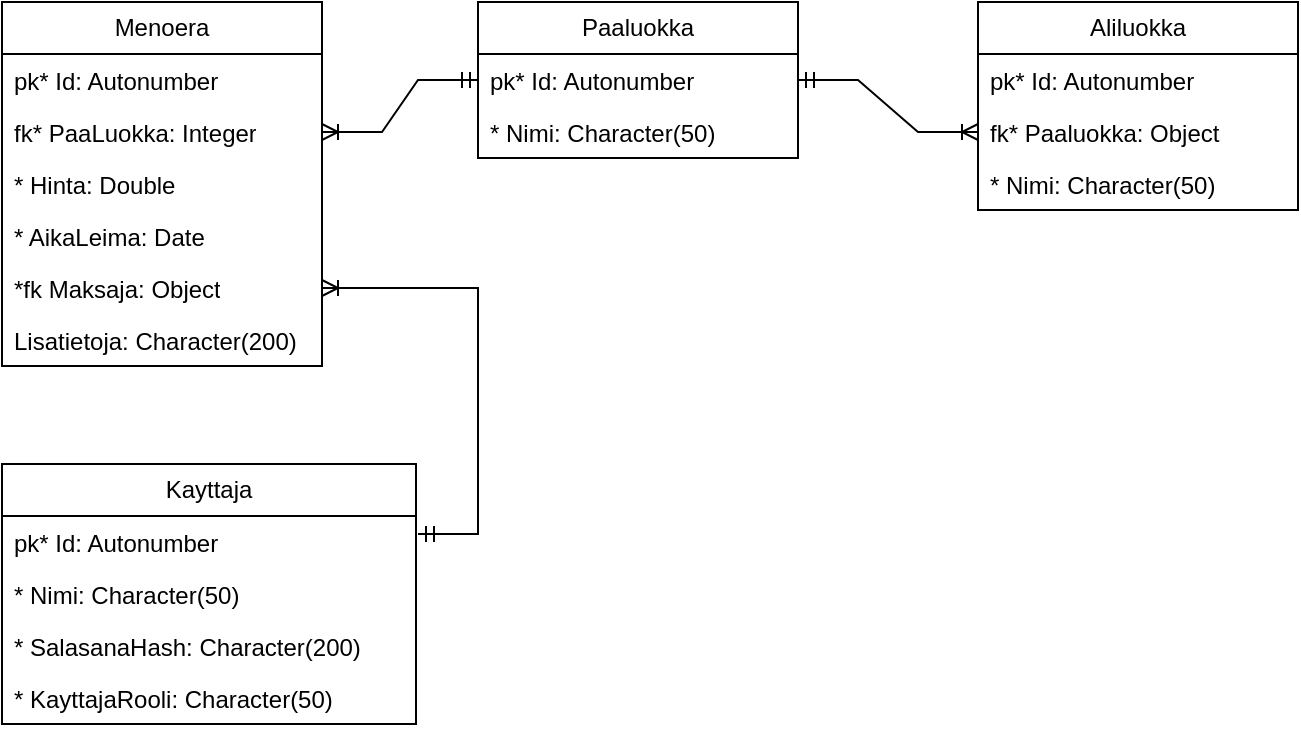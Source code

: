 <mxfile version="24.0.7" type="device">
  <diagram name="Sivu-1" id="SnF7wXO2Wwidb76t9cBj">
    <mxGraphModel dx="1004" dy="1096" grid="0" gridSize="10" guides="1" tooltips="1" connect="1" arrows="1" fold="1" page="1" pageScale="1" pageWidth="827" pageHeight="1169" math="0" shadow="0">
      <root>
        <mxCell id="0" />
        <mxCell id="1" parent="0" />
        <mxCell id="2UO2yhh1HWkCYtJA97Vi-1" value="Menoera" style="swimlane;fontStyle=0;childLayout=stackLayout;horizontal=1;startSize=26;fillColor=none;horizontalStack=0;resizeParent=1;resizeParentMax=0;resizeLast=0;collapsible=1;marginBottom=0;whiteSpace=wrap;html=1;" parent="1" vertex="1">
          <mxGeometry x="93" y="280" width="160" height="182" as="geometry" />
        </mxCell>
        <mxCell id="2UO2yhh1HWkCYtJA97Vi-2" value="pk* Id: Autonumber" style="text;strokeColor=none;fillColor=none;align=left;verticalAlign=top;spacingLeft=4;spacingRight=4;overflow=hidden;rotatable=0;points=[[0,0.5],[1,0.5]];portConstraint=eastwest;whiteSpace=wrap;html=1;" parent="2UO2yhh1HWkCYtJA97Vi-1" vertex="1">
          <mxGeometry y="26" width="160" height="26" as="geometry" />
        </mxCell>
        <mxCell id="2UO2yhh1HWkCYtJA97Vi-3" value="fk* PaaLuokka: Integer" style="text;strokeColor=none;fillColor=none;align=left;verticalAlign=top;spacingLeft=4;spacingRight=4;overflow=hidden;rotatable=0;points=[[0,0.5],[1,0.5]];portConstraint=eastwest;whiteSpace=wrap;html=1;" parent="2UO2yhh1HWkCYtJA97Vi-1" vertex="1">
          <mxGeometry y="52" width="160" height="26" as="geometry" />
        </mxCell>
        <mxCell id="2UO2yhh1HWkCYtJA97Vi-5" value="* Hinta: Double" style="text;strokeColor=none;fillColor=none;align=left;verticalAlign=top;spacingLeft=4;spacingRight=4;overflow=hidden;rotatable=0;points=[[0,0.5],[1,0.5]];portConstraint=eastwest;whiteSpace=wrap;html=1;" parent="2UO2yhh1HWkCYtJA97Vi-1" vertex="1">
          <mxGeometry y="78" width="160" height="26" as="geometry" />
        </mxCell>
        <mxCell id="2UO2yhh1HWkCYtJA97Vi-6" value="* AikaLeima: Date" style="text;strokeColor=none;fillColor=none;align=left;verticalAlign=top;spacingLeft=4;spacingRight=4;overflow=hidden;rotatable=0;points=[[0,0.5],[1,0.5]];portConstraint=eastwest;whiteSpace=wrap;html=1;" parent="2UO2yhh1HWkCYtJA97Vi-1" vertex="1">
          <mxGeometry y="104" width="160" height="26" as="geometry" />
        </mxCell>
        <mxCell id="_C91YiPK7sokWe4WlOwy-1" value="*fk Maksaja: Object" style="text;strokeColor=none;fillColor=none;align=left;verticalAlign=top;spacingLeft=4;spacingRight=4;overflow=hidden;rotatable=0;points=[[0,0.5],[1,0.5]];portConstraint=eastwest;whiteSpace=wrap;html=1;" vertex="1" parent="2UO2yhh1HWkCYtJA97Vi-1">
          <mxGeometry y="130" width="160" height="26" as="geometry" />
        </mxCell>
        <mxCell id="2UO2yhh1HWkCYtJA97Vi-7" value="Lisatietoja: Character(200)" style="text;strokeColor=none;fillColor=none;align=left;verticalAlign=top;spacingLeft=4;spacingRight=4;overflow=hidden;rotatable=0;points=[[0,0.5],[1,0.5]];portConstraint=eastwest;whiteSpace=wrap;html=1;" parent="2UO2yhh1HWkCYtJA97Vi-1" vertex="1">
          <mxGeometry y="156" width="160" height="26" as="geometry" />
        </mxCell>
        <mxCell id="2UO2yhh1HWkCYtJA97Vi-9" value="Paaluokka" style="swimlane;fontStyle=0;childLayout=stackLayout;horizontal=1;startSize=26;fillColor=none;horizontalStack=0;resizeParent=1;resizeParentMax=0;resizeLast=0;collapsible=1;marginBottom=0;whiteSpace=wrap;html=1;" parent="1" vertex="1">
          <mxGeometry x="331" y="280" width="160" height="78" as="geometry" />
        </mxCell>
        <mxCell id="2UO2yhh1HWkCYtJA97Vi-10" value="pk* Id: Autonumber" style="text;strokeColor=none;fillColor=none;align=left;verticalAlign=top;spacingLeft=4;spacingRight=4;overflow=hidden;rotatable=0;points=[[0,0.5],[1,0.5]];portConstraint=eastwest;whiteSpace=wrap;html=1;" parent="2UO2yhh1HWkCYtJA97Vi-9" vertex="1">
          <mxGeometry y="26" width="160" height="26" as="geometry" />
        </mxCell>
        <mxCell id="2UO2yhh1HWkCYtJA97Vi-11" value="* Nimi: Character(50)" style="text;strokeColor=none;fillColor=none;align=left;verticalAlign=top;spacingLeft=4;spacingRight=4;overflow=hidden;rotatable=0;points=[[0,0.5],[1,0.5]];portConstraint=eastwest;whiteSpace=wrap;html=1;" parent="2UO2yhh1HWkCYtJA97Vi-9" vertex="1">
          <mxGeometry y="52" width="160" height="26" as="geometry" />
        </mxCell>
        <mxCell id="2UO2yhh1HWkCYtJA97Vi-13" value="Aliluokka" style="swimlane;fontStyle=0;childLayout=stackLayout;horizontal=1;startSize=26;fillColor=none;horizontalStack=0;resizeParent=1;resizeParentMax=0;resizeLast=0;collapsible=1;marginBottom=0;whiteSpace=wrap;html=1;" parent="1" vertex="1">
          <mxGeometry x="581" y="280" width="160" height="104" as="geometry" />
        </mxCell>
        <mxCell id="2UO2yhh1HWkCYtJA97Vi-14" value="pk* Id: Autonumber" style="text;strokeColor=none;fillColor=none;align=left;verticalAlign=top;spacingLeft=4;spacingRight=4;overflow=hidden;rotatable=0;points=[[0,0.5],[1,0.5]];portConstraint=eastwest;whiteSpace=wrap;html=1;" parent="2UO2yhh1HWkCYtJA97Vi-13" vertex="1">
          <mxGeometry y="26" width="160" height="26" as="geometry" />
        </mxCell>
        <mxCell id="2UO2yhh1HWkCYtJA97Vi-18" value="fk* Paaluokka: Object" style="text;strokeColor=none;fillColor=none;align=left;verticalAlign=top;spacingLeft=4;spacingRight=4;overflow=hidden;rotatable=0;points=[[0,0.5],[1,0.5]];portConstraint=eastwest;whiteSpace=wrap;html=1;" parent="2UO2yhh1HWkCYtJA97Vi-13" vertex="1">
          <mxGeometry y="52" width="160" height="26" as="geometry" />
        </mxCell>
        <mxCell id="2UO2yhh1HWkCYtJA97Vi-15" value="* Nimi: Character(50)" style="text;strokeColor=none;fillColor=none;align=left;verticalAlign=top;spacingLeft=4;spacingRight=4;overflow=hidden;rotatable=0;points=[[0,0.5],[1,0.5]];portConstraint=eastwest;whiteSpace=wrap;html=1;" parent="2UO2yhh1HWkCYtJA97Vi-13" vertex="1">
          <mxGeometry y="78" width="160" height="26" as="geometry" />
        </mxCell>
        <mxCell id="2UO2yhh1HWkCYtJA97Vi-19" value="" style="edgeStyle=entityRelationEdgeStyle;fontSize=12;html=1;endArrow=ERoneToMany;startArrow=ERmandOne;rounded=0;exitX=0;exitY=0.5;exitDx=0;exitDy=0;entryX=1;entryY=0.5;entryDx=0;entryDy=0;" parent="1" source="2UO2yhh1HWkCYtJA97Vi-10" target="2UO2yhh1HWkCYtJA97Vi-3" edge="1">
          <mxGeometry width="100" height="100" relative="1" as="geometry">
            <mxPoint x="313" y="606" as="sourcePoint" />
            <mxPoint x="413" y="506" as="targetPoint" />
            <Array as="points">
              <mxPoint x="503" y="379" />
            </Array>
          </mxGeometry>
        </mxCell>
        <mxCell id="2UO2yhh1HWkCYtJA97Vi-20" value="" style="edgeStyle=entityRelationEdgeStyle;fontSize=12;html=1;endArrow=ERoneToMany;startArrow=ERmandOne;rounded=0;exitX=1;exitY=0.5;exitDx=0;exitDy=0;entryX=0;entryY=0.5;entryDx=0;entryDy=0;" parent="1" source="2UO2yhh1HWkCYtJA97Vi-9" target="2UO2yhh1HWkCYtJA97Vi-18" edge="1">
          <mxGeometry width="100" height="100" relative="1" as="geometry">
            <mxPoint x="508" y="387" as="sourcePoint" />
            <mxPoint x="526" y="435" as="targetPoint" />
          </mxGeometry>
        </mxCell>
        <mxCell id="_C91YiPK7sokWe4WlOwy-2" value="Kayttaja" style="swimlane;fontStyle=0;childLayout=stackLayout;horizontal=1;startSize=26;fillColor=none;horizontalStack=0;resizeParent=1;resizeParentMax=0;resizeLast=0;collapsible=1;marginBottom=0;whiteSpace=wrap;html=1;" vertex="1" parent="1">
          <mxGeometry x="93" y="511" width="207" height="130" as="geometry" />
        </mxCell>
        <mxCell id="_C91YiPK7sokWe4WlOwy-3" value="pk* Id: Autonumber" style="text;strokeColor=none;fillColor=none;align=left;verticalAlign=top;spacingLeft=4;spacingRight=4;overflow=hidden;rotatable=0;points=[[0,0.5],[1,0.5]];portConstraint=eastwest;whiteSpace=wrap;html=1;" vertex="1" parent="_C91YiPK7sokWe4WlOwy-2">
          <mxGeometry y="26" width="207" height="26" as="geometry" />
        </mxCell>
        <mxCell id="_C91YiPK7sokWe4WlOwy-4" value="* Nimi: Character(50)" style="text;strokeColor=none;fillColor=none;align=left;verticalAlign=top;spacingLeft=4;spacingRight=4;overflow=hidden;rotatable=0;points=[[0,0.5],[1,0.5]];portConstraint=eastwest;whiteSpace=wrap;html=1;" vertex="1" parent="_C91YiPK7sokWe4WlOwy-2">
          <mxGeometry y="52" width="207" height="26" as="geometry" />
        </mxCell>
        <mxCell id="_C91YiPK7sokWe4WlOwy-5" value="* SalasanaHash: Character(200)" style="text;strokeColor=none;fillColor=none;align=left;verticalAlign=top;spacingLeft=4;spacingRight=4;overflow=hidden;rotatable=0;points=[[0,0.5],[1,0.5]];portConstraint=eastwest;whiteSpace=wrap;html=1;" vertex="1" parent="_C91YiPK7sokWe4WlOwy-2">
          <mxGeometry y="78" width="207" height="26" as="geometry" />
        </mxCell>
        <mxCell id="_C91YiPK7sokWe4WlOwy-6" value="* KayttajaRooli: Character(50)" style="text;strokeColor=none;fillColor=none;align=left;verticalAlign=top;spacingLeft=4;spacingRight=4;overflow=hidden;rotatable=0;points=[[0,0.5],[1,0.5]];portConstraint=eastwest;whiteSpace=wrap;html=1;" vertex="1" parent="_C91YiPK7sokWe4WlOwy-2">
          <mxGeometry y="104" width="207" height="26" as="geometry" />
        </mxCell>
        <mxCell id="_C91YiPK7sokWe4WlOwy-12" value="" style="edgeStyle=entityRelationEdgeStyle;fontSize=12;html=1;endArrow=ERoneToMany;startArrow=ERmandOne;rounded=0;entryX=1;entryY=0.5;entryDx=0;entryDy=0;" edge="1" parent="1" target="_C91YiPK7sokWe4WlOwy-1">
          <mxGeometry width="100" height="100" relative="1" as="geometry">
            <mxPoint x="301" y="546" as="sourcePoint" />
            <mxPoint x="337" y="418" as="targetPoint" />
            <Array as="points">
              <mxPoint x="503" y="479" />
            </Array>
          </mxGeometry>
        </mxCell>
      </root>
    </mxGraphModel>
  </diagram>
</mxfile>
